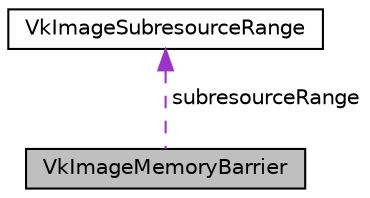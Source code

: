 digraph "VkImageMemoryBarrier"
{
 // LATEX_PDF_SIZE
  edge [fontname="Helvetica",fontsize="10",labelfontname="Helvetica",labelfontsize="10"];
  node [fontname="Helvetica",fontsize="10",shape=record];
  Node1 [label="VkImageMemoryBarrier",height=0.2,width=0.4,color="black", fillcolor="grey75", style="filled", fontcolor="black",tooltip=" "];
  Node2 -> Node1 [dir="back",color="darkorchid3",fontsize="10",style="dashed",label=" subresourceRange" ,fontname="Helvetica"];
  Node2 [label="VkImageSubresourceRange",height=0.2,width=0.4,color="black", fillcolor="white", style="filled",URL="$d6/d8a/structVkImageSubresourceRange.html",tooltip=" "];
}
